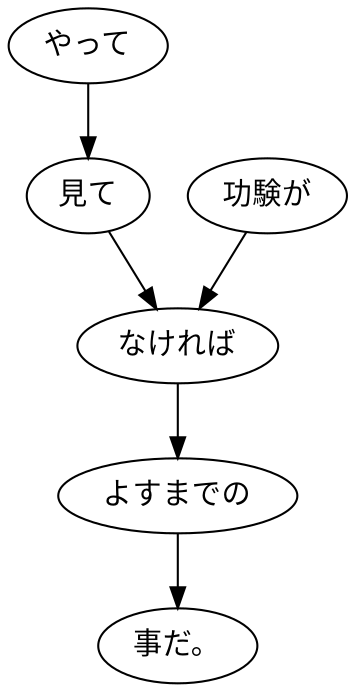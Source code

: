 digraph graph4218 {
	node0 [label="やって"];
	node1 [label="見て"];
	node2 [label="功験が"];
	node3 [label="なければ"];
	node4 [label="よすまでの"];
	node5 [label="事だ。"];
	node0 -> node1;
	node1 -> node3;
	node2 -> node3;
	node3 -> node4;
	node4 -> node5;
}
